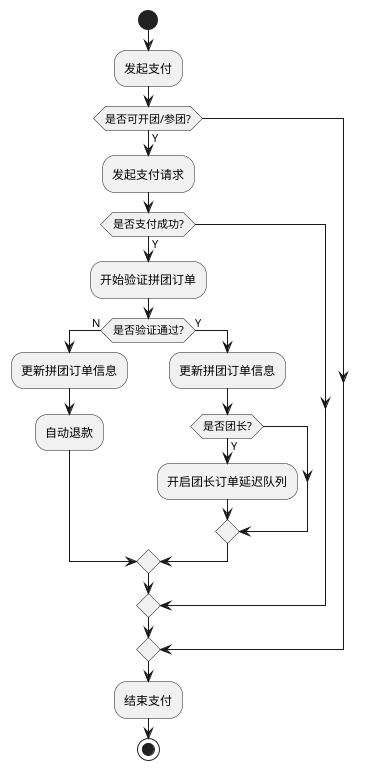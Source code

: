 @startuml
 start
  :发起支付;
  if (是否可开团/参团?) then (Y)
    :发起支付请求;
    if(是否支付成功?) then (Y)
        :开始验证拼团订单;
         if(是否验证通过?) then (N)
             :更新拼团订单信息;
             :自动退款;
         else(Y)
             :更新拼团订单信息;
              if(是否团长?) then (Y)
                :开启团长订单延迟队列;
              endif
         endif
    endif
  endif
  :结束支付;
  stop
@enduml
